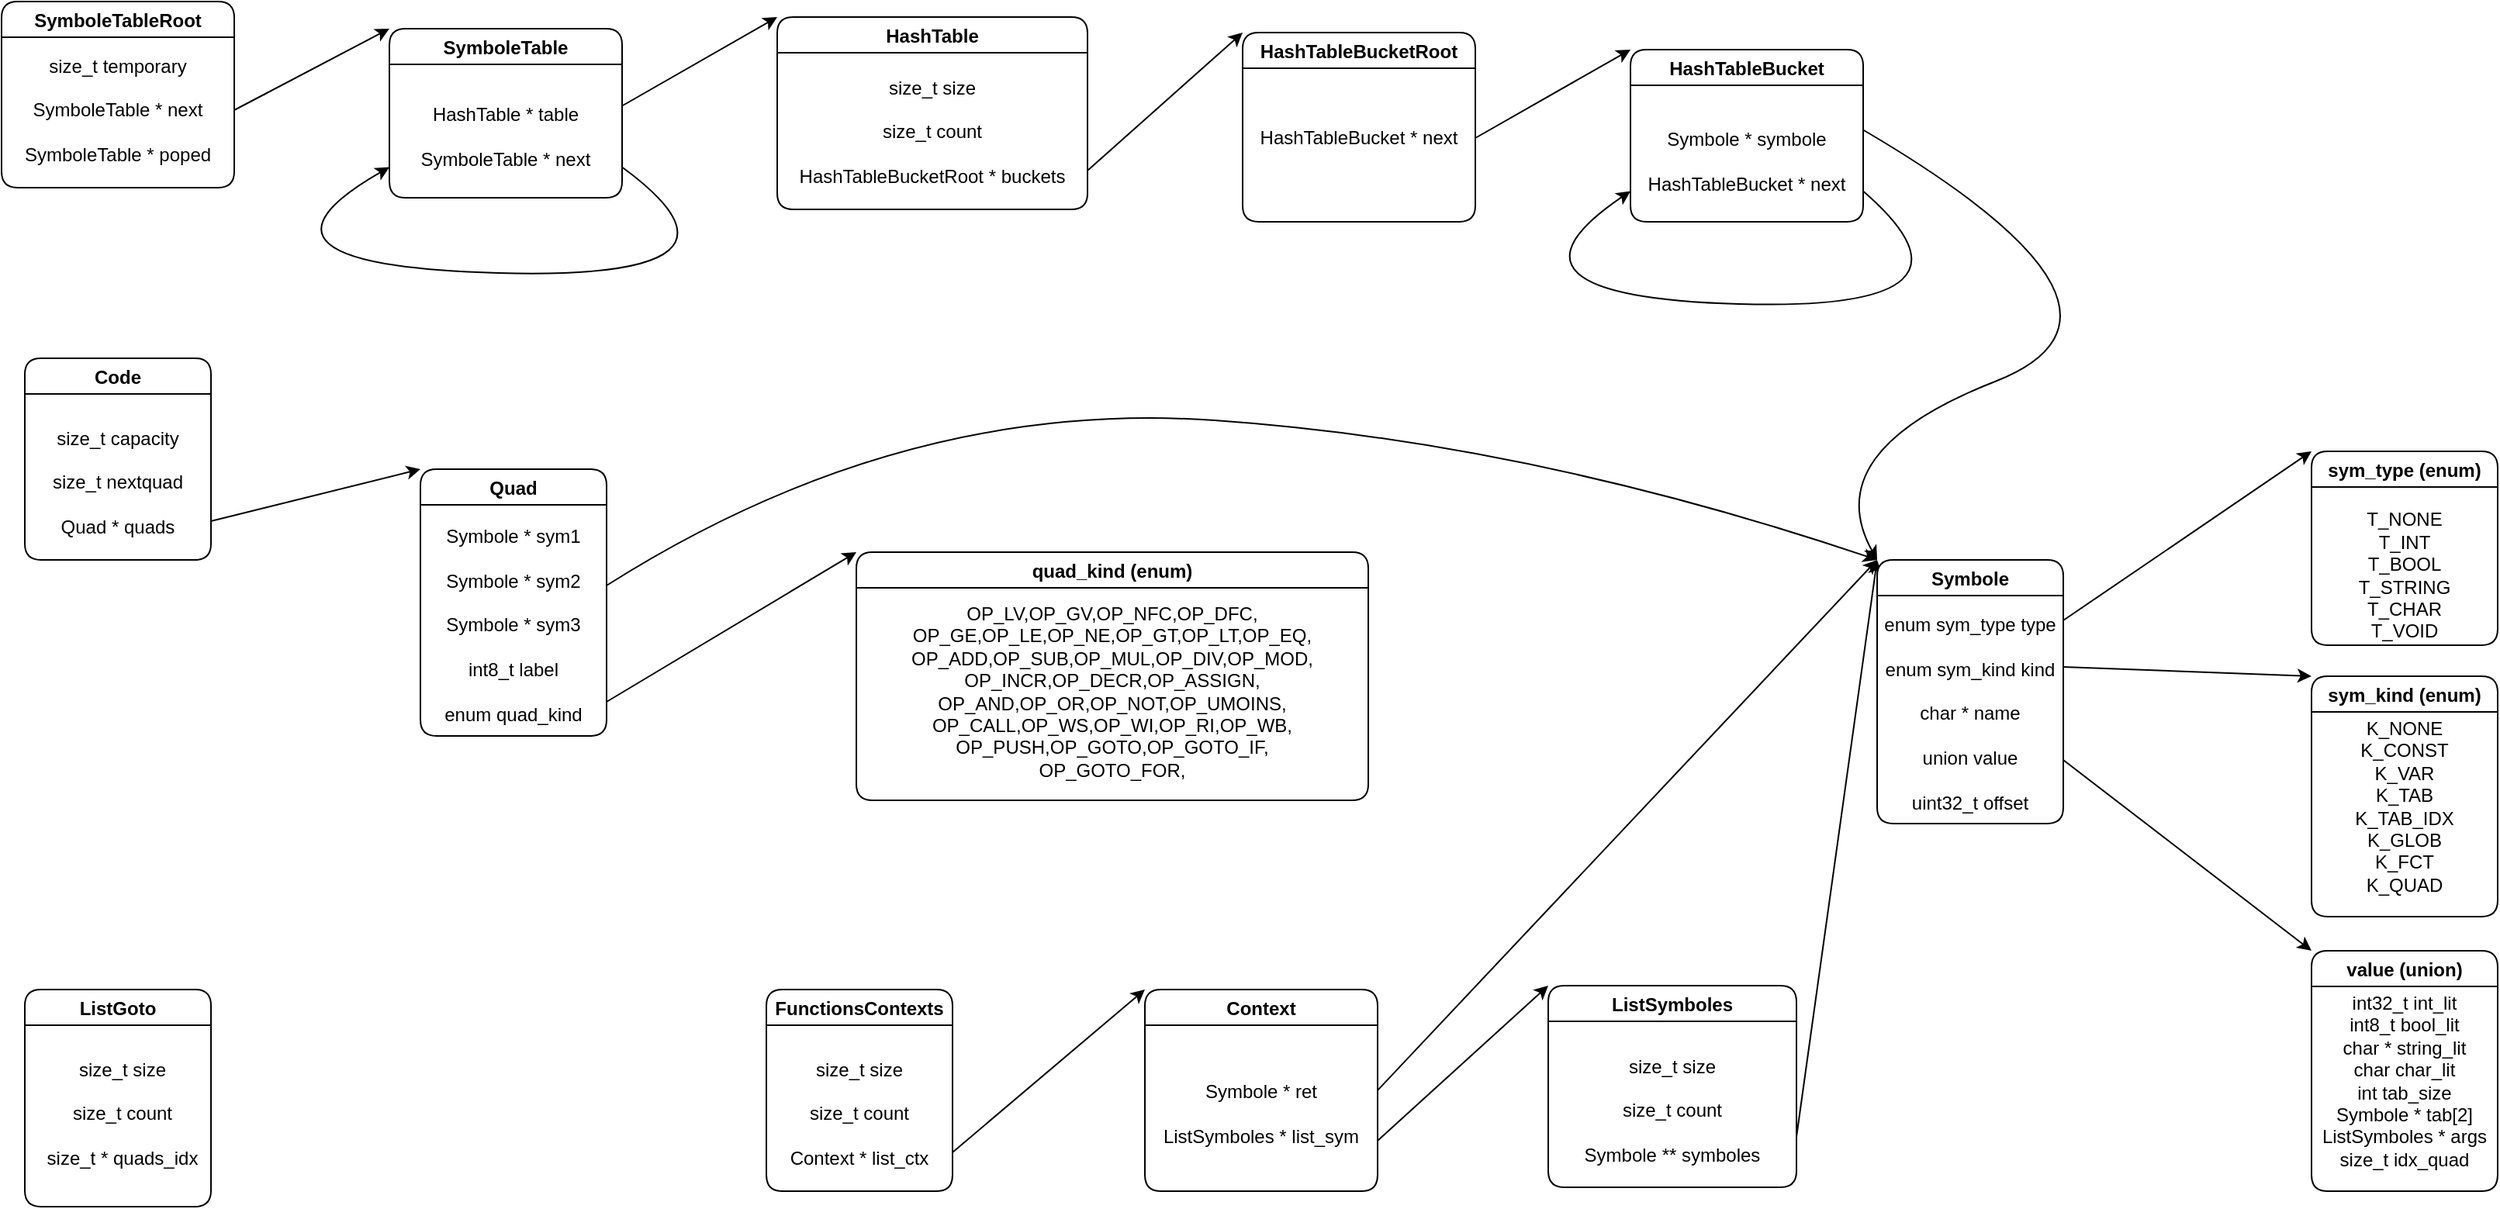 <mxfile>
    <diagram id="QxIPzUU26J5lNZvCNei3" name="Page-1">
        <mxGraphModel dx="2415" dy="1408" grid="0" gridSize="10" guides="1" tooltips="1" connect="1" arrows="1" fold="1" page="0" pageScale="1" pageWidth="827" pageHeight="1169" math="0" shadow="0">
            <root>
                <mxCell id="0"/>
                <mxCell id="1" parent="0"/>
                <mxCell id="2" value="FunctionsContexts" style="swimlane;rounded=1;" parent="1" vertex="1">
                    <mxGeometry x="493" y="547" width="120" height="130" as="geometry"/>
                </mxCell>
                <mxCell id="3" value="size_t size&lt;br&gt;&lt;br&gt;size_t count&lt;br&gt;&lt;br&gt;Context * list_ctx" style="text;html=1;strokeColor=none;fillColor=none;align=center;verticalAlign=middle;whiteSpace=wrap;rounded=1;" parent="2" vertex="1">
                    <mxGeometry y="30" width="120" height="100" as="geometry"/>
                </mxCell>
                <mxCell id="66" style="edgeStyle=none;html=1;exitX=1;exitY=0.75;exitDx=0;exitDy=0;entryX=0;entryY=0;entryDx=0;entryDy=0;" edge="1" parent="1" source="5" target="7">
                    <mxGeometry relative="1" as="geometry"/>
                </mxCell>
                <mxCell id="67" style="edgeStyle=none;html=1;exitX=1;exitY=0.5;exitDx=0;exitDy=0;entryX=0;entryY=0;entryDx=0;entryDy=0;" edge="1" parent="1" source="5" target="19">
                    <mxGeometry relative="1" as="geometry"/>
                </mxCell>
                <mxCell id="5" value="Context" style="swimlane;rounded=1;" parent="1" vertex="1">
                    <mxGeometry x="737" y="547" width="150" height="130" as="geometry"/>
                </mxCell>
                <mxCell id="6" value="Symbole * ret&lt;br&gt;&lt;br&gt;ListSymboles * list_sym" style="text;html=1;strokeColor=none;fillColor=none;align=center;verticalAlign=middle;whiteSpace=wrap;rounded=1;" parent="5" vertex="1">
                    <mxGeometry x="10" y="30" width="130" height="100" as="geometry"/>
                </mxCell>
                <mxCell id="40" style="edgeStyle=none;html=1;exitX=1;exitY=0.75;exitDx=0;exitDy=0;entryX=0;entryY=0;entryDx=0;entryDy=0;rounded=1;curved=1;" parent="1" source="7" target="19" edge="1">
                    <mxGeometry relative="1" as="geometry"/>
                </mxCell>
                <mxCell id="7" value="ListSymboles" style="swimlane;rounded=1;" parent="1" vertex="1">
                    <mxGeometry x="997" y="544.5" width="160" height="130" as="geometry"/>
                </mxCell>
                <mxCell id="8" value="size_t size&lt;br&gt;&lt;br&gt;size_t count&lt;br&gt;&lt;br&gt;Symbole ** symboles" style="text;html=1;strokeColor=none;fillColor=none;align=center;verticalAlign=middle;whiteSpace=wrap;rounded=1;" parent="7" vertex="1">
                    <mxGeometry x="20" y="30" width="120" height="100" as="geometry"/>
                </mxCell>
                <mxCell id="9" value="ListGoto" style="swimlane;rounded=1;" parent="1" vertex="1">
                    <mxGeometry x="15" y="547" width="120" height="140" as="geometry"/>
                </mxCell>
                <mxCell id="10" value="size_t size&lt;br&gt;&lt;br&gt;size_t count&lt;br&gt;&lt;br&gt;size_t * quads_idx" style="text;html=1;strokeColor=none;fillColor=none;align=center;verticalAlign=middle;whiteSpace=wrap;rounded=1;" parent="9" vertex="1">
                    <mxGeometry x="3" y="38.5" width="120" height="83" as="geometry"/>
                </mxCell>
                <mxCell id="11" value="Code" style="swimlane;rounded=1;" parent="1" vertex="1">
                    <mxGeometry x="15" y="140" width="120" height="130" as="geometry"/>
                </mxCell>
                <mxCell id="12" value="size_t capacity&lt;br&gt;&lt;br&gt;size_t nextquad&lt;br&gt;&lt;br&gt;Quad * quads" style="text;html=1;strokeColor=none;fillColor=none;align=center;verticalAlign=middle;whiteSpace=wrap;rounded=1;" parent="11" vertex="1">
                    <mxGeometry y="30" width="120" height="100" as="geometry"/>
                </mxCell>
                <mxCell id="13" value="Quad" style="swimlane;rounded=1;" parent="1" vertex="1">
                    <mxGeometry x="270" y="211.5" width="120" height="172" as="geometry"/>
                </mxCell>
                <mxCell id="14" value="Symbole * sym1&lt;br&gt;&lt;br&gt;Symbole * sym2&lt;br&gt;&lt;br&gt;Symbole * sym3&lt;br&gt;&lt;br&gt;int8_t label&lt;br&gt;&lt;br&gt;enum quad_kind" style="text;html=1;strokeColor=none;fillColor=none;align=center;verticalAlign=middle;whiteSpace=wrap;rounded=1;" parent="13" vertex="1">
                    <mxGeometry y="50" width="120" height="100" as="geometry"/>
                </mxCell>
                <mxCell id="17" value="quad_kind (enum)" style="swimlane;startSize=23;rounded=1;" parent="1" vertex="1">
                    <mxGeometry x="551" y="265" width="330" height="160" as="geometry"/>
                </mxCell>
                <mxCell id="18" value="OP_LV,OP_GV,OP_NFC,OP_DFC,&lt;br&gt;OP_GE,OP_LE,OP_NE,OP_GT,OP_LT,OP_EQ,&lt;br&gt;OP_ADD,OP_SUB,OP_MUL,OP_DIV,OP_MOD,&lt;br&gt;OP_INCR,OP_DECR,OP_ASSIGN,&lt;br&gt;OP_AND,OP_OR,OP_NOT,OP_UMOINS,&lt;br&gt;OP_CALL,OP_WS,OP_WI,OP_RI,OP_WB,&lt;br&gt;OP_PUSH,OP_GOTO,OP_GOTO_IF,&lt;br&gt;OP_GOTO_FOR," style="text;html=1;strokeColor=none;fillColor=none;align=center;verticalAlign=middle;whiteSpace=wrap;rounded=1;" parent="17" vertex="1">
                    <mxGeometry x="26" y="30" width="278" height="120" as="geometry"/>
                </mxCell>
                <mxCell id="19" value="Symbole" style="swimlane;rounded=1;" parent="1" vertex="1">
                    <mxGeometry x="1209" y="270" width="120" height="170" as="geometry"/>
                </mxCell>
                <mxCell id="20" value="enum sym_type type&lt;br&gt;&lt;br&gt;enum sym_kind kind&lt;br&gt;&lt;br&gt;char * name&lt;br&gt;&lt;br&gt;union value&lt;br&gt;&lt;br&gt;uint32_t offset" style="text;html=1;strokeColor=none;fillColor=none;align=center;verticalAlign=middle;whiteSpace=wrap;rounded=1;" parent="19" vertex="1">
                    <mxGeometry y="39" width="120" height="120" as="geometry"/>
                </mxCell>
                <mxCell id="21" value="sym_type (enum)" style="swimlane;rounded=1;" parent="1" vertex="1">
                    <mxGeometry x="1489" y="200" width="120" height="125" as="geometry"/>
                </mxCell>
                <mxCell id="22" value="T_NONE&lt;br&gt;T_INT&lt;br&gt;T_BOOL&lt;br&gt;T_STRING&lt;br&gt;T_CHAR&lt;br&gt;T_VOID" style="text;html=1;strokeColor=none;fillColor=none;align=center;verticalAlign=middle;whiteSpace=wrap;rounded=1;" parent="21" vertex="1">
                    <mxGeometry y="30" width="120" height="100" as="geometry"/>
                </mxCell>
                <mxCell id="23" value="sym_kind (enum)" style="swimlane;rounded=1;" parent="1" vertex="1">
                    <mxGeometry x="1489" y="345" width="120" height="155" as="geometry"/>
                </mxCell>
                <mxCell id="24" value="K_NONE&lt;br&gt;K_CONST&lt;br&gt;K_VAR&lt;br&gt;K_TAB&lt;br&gt;K_TAB_IDX&lt;br&gt;K_GLOB&lt;br&gt;K_FCT&lt;br&gt;K_QUAD" style="text;html=1;strokeColor=none;fillColor=none;align=center;verticalAlign=middle;whiteSpace=wrap;rounded=1;" parent="23" vertex="1">
                    <mxGeometry y="34" width="120" height="100" as="geometry"/>
                </mxCell>
                <mxCell id="25" value="SymboleTable" style="swimlane;rounded=1;" parent="1" vertex="1">
                    <mxGeometry x="250" y="-72.5" width="150" height="109" as="geometry"/>
                </mxCell>
                <mxCell id="26" value="HashTable * table&lt;br&gt;&lt;br&gt;SymboleTable * next" style="text;html=1;strokeColor=none;fillColor=none;align=center;verticalAlign=middle;whiteSpace=wrap;rounded=1;" parent="25" vertex="1">
                    <mxGeometry y="30" width="150" height="79" as="geometry"/>
                </mxCell>
                <mxCell id="56" value="" style="endArrow=classic;html=1;exitX=1;exitY=0.75;exitDx=0;exitDy=0;entryX=0;entryY=0.75;entryDx=0;entryDy=0;rounded=1;curved=1;" parent="25" source="26" target="26" edge="1">
                    <mxGeometry width="50" height="50" relative="1" as="geometry">
                        <mxPoint x="110" y="222.5" as="sourcePoint"/>
                        <mxPoint x="160" y="172.5" as="targetPoint"/>
                        <Array as="points">
                            <mxPoint x="250" y="162.5"/>
                            <mxPoint x="-110" y="152.5"/>
                        </Array>
                    </mxGeometry>
                </mxCell>
                <mxCell id="27" value="SymboleTableRoot" style="swimlane;rounded=1;" parent="1" vertex="1">
                    <mxGeometry y="-90" width="150" height="120" as="geometry"/>
                </mxCell>
                <mxCell id="28" value="size_t temporary&lt;br&gt;&lt;br&gt;SymboleTable * next&lt;br&gt;&lt;br&gt;SymboleTable * poped" style="text;html=1;strokeColor=none;fillColor=none;align=center;verticalAlign=middle;whiteSpace=wrap;rounded=1;" parent="27" vertex="1">
                    <mxGeometry y="20" width="150" height="100" as="geometry"/>
                </mxCell>
                <mxCell id="29" value="HashTable" style="swimlane;rounded=1;" parent="1" vertex="1">
                    <mxGeometry x="500" y="-80" width="200" height="124" as="geometry"/>
                </mxCell>
                <mxCell id="30" value="size_t size&lt;br&gt;&lt;br&gt;size_t count&lt;br&gt;&lt;br&gt;HashTableBucketRoot * buckets" style="text;html=1;strokeColor=none;fillColor=none;align=center;verticalAlign=middle;whiteSpace=wrap;rounded=1;" parent="29" vertex="1">
                    <mxGeometry y="24" width="200" height="100" as="geometry"/>
                </mxCell>
                <mxCell id="31" value="HashTableBucket" style="swimlane;rounded=1;" parent="1" vertex="1">
                    <mxGeometry x="1050" y="-59" width="150" height="111" as="geometry"/>
                </mxCell>
                <mxCell id="32" value="Symbole * symbole&lt;br&gt;&lt;br&gt;HashTableBucket * next" style="text;html=1;strokeColor=none;fillColor=none;align=center;verticalAlign=middle;whiteSpace=wrap;rounded=1;" parent="31" vertex="1">
                    <mxGeometry y="32" width="150" height="79" as="geometry"/>
                </mxCell>
                <mxCell id="57" value="" style="endArrow=classic;html=1;entryX=0;entryY=0.75;entryDx=0;entryDy=0;exitX=1;exitY=0.75;exitDx=0;exitDy=0;rounded=1;curved=1;" parent="31" source="32" target="32" edge="1">
                    <mxGeometry width="50" height="50" relative="1" as="geometry">
                        <mxPoint x="140" y="129" as="sourcePoint"/>
                        <mxPoint x="-10" y="111" as="targetPoint"/>
                        <Array as="points">
                            <mxPoint x="240" y="169"/>
                            <mxPoint x="-100" y="159"/>
                        </Array>
                    </mxGeometry>
                </mxCell>
                <mxCell id="33" value="HashTableBucketRoot" style="swimlane;rounded=1;" parent="1" vertex="1">
                    <mxGeometry x="800" y="-70" width="150" height="122" as="geometry"/>
                </mxCell>
                <mxCell id="34" value="HashTableBucket * next" style="text;html=1;strokeColor=none;fillColor=none;align=center;verticalAlign=middle;whiteSpace=wrap;rounded=1;" parent="33" vertex="1">
                    <mxGeometry y="32" width="150" height="72" as="geometry"/>
                </mxCell>
                <mxCell id="36" style="edgeStyle=none;html=1;exitX=1;exitY=0.75;exitDx=0;exitDy=0;entryX=0;entryY=0;entryDx=0;entryDy=0;rounded=1;curved=1;" parent="1" source="3" target="5" edge="1">
                    <mxGeometry relative="1" as="geometry"/>
                </mxCell>
                <mxCell id="41" style="edgeStyle=none;html=1;exitX=1;exitY=0;exitDx=0;exitDy=0;entryX=0;entryY=0;entryDx=0;entryDy=0;rounded=1;curved=1;" parent="1" source="20" target="21" edge="1">
                    <mxGeometry relative="1" as="geometry"/>
                </mxCell>
                <mxCell id="42" style="edgeStyle=none;html=1;exitX=1;exitY=0.25;exitDx=0;exitDy=0;entryX=0;entryY=0;entryDx=0;entryDy=0;rounded=1;curved=1;" parent="1" source="20" target="23" edge="1">
                    <mxGeometry relative="1" as="geometry"/>
                </mxCell>
                <mxCell id="46" style="edgeStyle=none;html=1;exitX=1;exitY=0.75;exitDx=0;exitDy=0;entryX=0;entryY=0;entryDx=0;entryDy=0;rounded=1;curved=1;" parent="1" source="12" target="13" edge="1">
                    <mxGeometry relative="1" as="geometry"/>
                </mxCell>
                <mxCell id="52" style="edgeStyle=none;html=1;exitX=1;exitY=0.5;exitDx=0;exitDy=0;entryX=0;entryY=0;entryDx=0;entryDy=0;rounded=1;curved=1;" parent="1" source="34" target="31" edge="1">
                    <mxGeometry relative="1" as="geometry"/>
                </mxCell>
                <mxCell id="53" style="edgeStyle=none;html=1;exitX=1;exitY=0.25;exitDx=0;exitDy=0;entryX=0;entryY=0;entryDx=0;entryDy=0;rounded=1;curved=1;" parent="1" source="26" target="29" edge="1">
                    <mxGeometry relative="1" as="geometry"/>
                </mxCell>
                <mxCell id="59" value="" style="endArrow=classic;html=1;exitX=1;exitY=0.25;exitDx=0;exitDy=0;entryX=0;entryY=0;entryDx=0;entryDy=0;rounded=1;curved=1;" parent="1" source="32" target="19" edge="1">
                    <mxGeometry width="50" height="50" relative="1" as="geometry">
                        <mxPoint x="1380" y="120" as="sourcePoint"/>
                        <mxPoint x="1430" y="70" as="targetPoint"/>
                        <Array as="points">
                            <mxPoint x="1400" y="110"/>
                            <mxPoint x="1170" y="200"/>
                        </Array>
                    </mxGeometry>
                </mxCell>
                <mxCell id="61" style="edgeStyle=none;html=1;exitX=1;exitY=0.75;exitDx=0;exitDy=0;entryX=0;entryY=0;entryDx=0;entryDy=0;rounded=1;curved=1;" parent="1" source="30" target="33" edge="1">
                    <mxGeometry relative="1" as="geometry"/>
                </mxCell>
                <mxCell id="62" style="edgeStyle=none;html=1;exitX=1;exitY=0.5;exitDx=0;exitDy=0;entryX=0;entryY=0;entryDx=0;entryDy=0;rounded=1;curved=1;" parent="1" source="28" target="25" edge="1">
                    <mxGeometry relative="1" as="geometry"/>
                </mxCell>
                <mxCell id="63" value="value (union)" style="swimlane;rounded=1;" vertex="1" parent="1">
                    <mxGeometry x="1489" y="522" width="120" height="155" as="geometry"/>
                </mxCell>
                <mxCell id="64" value="int32_t int_lit&lt;br&gt;int8_t bool_lit&lt;br&gt;char * string_lit&lt;br&gt;char char_lit&lt;br&gt;int tab_size&lt;br&gt;Symbole * tab[2]&lt;br&gt;ListSymboles * args&lt;br&gt;size_t idx_quad" style="text;html=1;strokeColor=none;fillColor=none;align=center;verticalAlign=middle;whiteSpace=wrap;rounded=1;" vertex="1" parent="63">
                    <mxGeometry y="34" width="120" height="100" as="geometry"/>
                </mxCell>
                <mxCell id="65" style="edgeStyle=none;html=1;exitX=1;exitY=0.75;exitDx=0;exitDy=0;entryX=0;entryY=0;entryDx=0;entryDy=0;" edge="1" parent="1" source="20" target="63">
                    <mxGeometry relative="1" as="geometry"/>
                </mxCell>
                <mxCell id="68" value="" style="curved=1;endArrow=classic;html=1;exitX=1;exitY=0.25;exitDx=0;exitDy=0;entryX=0;entryY=0;entryDx=0;entryDy=0;" edge="1" parent="1" source="14" target="19">
                    <mxGeometry width="50" height="50" relative="1" as="geometry">
                        <mxPoint x="530" y="206" as="sourcePoint"/>
                        <mxPoint x="580" y="156" as="targetPoint"/>
                        <Array as="points">
                            <mxPoint x="580" y="166"/>
                            <mxPoint x="984" y="194"/>
                        </Array>
                    </mxGeometry>
                </mxCell>
                <mxCell id="69" style="edgeStyle=none;html=1;exitX=1;exitY=1;exitDx=0;exitDy=0;entryX=0;entryY=0;entryDx=0;entryDy=0;" edge="1" parent="1" source="14" target="17">
                    <mxGeometry relative="1" as="geometry"/>
                </mxCell>
            </root>
        </mxGraphModel>
    </diagram>
</mxfile>